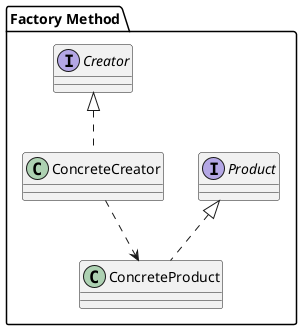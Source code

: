@startuml FactoryMethod

package "Factory Method" {
    ' 产品接口
    interface Product{

    }

    ' 工厂(创建者)接口
    interface Creator{

    }

    ' 实现产品
    class ConcreteProduct implements Product{

    }

    ' 实现工厂
    class ConcreteCreator implements Creator{

    }

    ConcreteCreator..>ConcreteProduct
}
